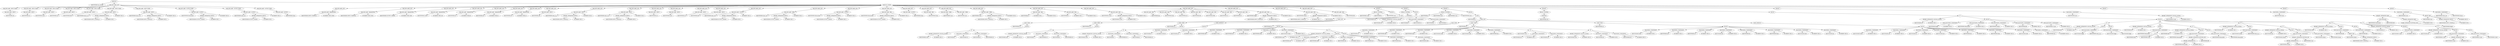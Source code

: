 digraph G {	
ranksep=.25;
	0 [label="MODULE"];
	1 [label="IDENTIFIERS:my_divider"];
	0 -> 1;
	2 [label="VAR_DECLARE_LIST"];
	0 -> 2;
	3 [label="VAR_DECLARE  INPUT PORT"];
	2 -> 3;
	4 [label="VAR_DECLARE  INPUT"];
	3 -> 4;
	5 [label="IDENTIFIERS:clk"];
	4 -> 5;
	16 [label="VAR_DECLARE  INPUT PORT"];
	2 -> 16;
	17 [label="VAR_DECLARE  INPUT"];
	16 -> 17;
	18 [label="IDENTIFIERS:rst"];
	17 -> 18;
	29 [label="VAR_DECLARE  INPUT PORT"];
	2 -> 29;
	30 [label="VAR_DECLARE  INPUT"];
	29 -> 30;
	31 [label="IDENTIFIERS:start"];
	30 -> 31;
	42 [label="VAR_DECLARE  INPUT PORT"];
	2 -> 42;
	43 [label="VAR_DECLARE  INPUT"];
	42 -> 43;
	44 [label="IDENTIFIERS:LA"];
	43 -> 44;
	55 [label="VAR_DECLARE  INPUT PORT"];
	2 -> 55;
	56 [label="VAR_DECLARE  INPUT"];
	55 -> 56;
	57 [label="IDENTIFIERS:EB"];
	56 -> 57;
	68 [label="VAR_DECLARE  INPUT PORT"];
	2 -> 68;
	69 [label="VAR_DECLARE  INPUT"];
	68 -> 69;
	70 [label="IDENTIFIERS:data_in_a"];
	69 -> 70;
	71 [label="BINARY_OPERATION MINUS"];
	69 -> 71;
	72 [label="IDENTIFIERS:INPUT_WIDTH_A"];
	71 -> 72;
	73 [label="NUMBERS DEC:1"];
	71 -> 73;
	74 [label="NUMBERS DEC:0"];
	69 -> 74;
	83 [label="VAR_DECLARE  INPUT PORT"];
	2 -> 83;
	84 [label="VAR_DECLARE  INPUT"];
	83 -> 84;
	85 [label="IDENTIFIERS:data_in_b"];
	84 -> 85;
	86 [label="BINARY_OPERATION MINUS"];
	84 -> 86;
	87 [label="IDENTIFIERS:INPUT_WIDTH_B"];
	86 -> 87;
	88 [label="NUMBERS DEC:1"];
	86 -> 88;
	89 [label="NUMBERS DEC:0"];
	84 -> 89;
	98 [label="VAR_DECLARE  OUTPUT PORT"];
	2 -> 98;
	99 [label="VAR_DECLARE  OUTPUT"];
	98 -> 99;
	100 [label="IDENTIFIERS:Remainder"];
	99 -> 100;
	101 [label="BINARY_OPERATION MINUS"];
	99 -> 101;
	102 [label="IDENTIFIERS:OUTPUT_WIDTH"];
	101 -> 102;
	103 [label="NUMBERS DEC:1"];
	101 -> 103;
	104 [label="NUMBERS DEC:0"];
	99 -> 104;
	113 [label="VAR_DECLARE  OUTPUT PORT"];
	2 -> 113;
	114 [label="VAR_DECLARE  OUTPUT"];
	113 -> 114;
	115 [label="IDENTIFIERS:data_out"];
	114 -> 115;
	116 [label="BINARY_OPERATION MINUS"];
	114 -> 116;
	117 [label="IDENTIFIERS:OUTPUT_WIDTH"];
	116 -> 117;
	118 [label="NUMBERS DEC:1"];
	116 -> 118;
	119 [label="NUMBERS DEC:0"];
	114 -> 119;
	128 [label="VAR_DECLARE  OUTPUT PORT"];
	2 -> 128;
	129 [label="VAR_DECLARE  OUTPUT"];
	128 -> 129;
	130 [label="IDENTIFIERS:Done"];
	129 -> 130;
	141 [label="MODULE_ITEMS"];
	0 -> 141;
	142 [label="VAR_DECLARE_LIST"];
	141 -> 142;
	143 [label="VAR_DECLARE  PARAMETER"];
	142 -> 143;
	144 [label="IDENTIFIERS:INPUT_WIDTH_A"];
	143 -> 144;
	149 [label="NUMBERS HEX:10000"];
	143 -> 149;
	150 [label="VAR_DECLARE_LIST"];
	141 -> 150;
	151 [label="VAR_DECLARE  PARAMETER"];
	150 -> 151;
	152 [label="IDENTIFIERS:INPUT_WIDTH_B"];
	151 -> 152;
	157 [label="NUMBERS HEX:10001"];
	151 -> 157;
	158 [label="VAR_DECLARE_LIST"];
	141 -> 158;
	159 [label="VAR_DECLARE  PARAMETER"];
	158 -> 159;
	160 [label="IDENTIFIERS:OUTPUT_WIDTH"];
	159 -> 160;
	165 [label="NUMBERS HEX:1000"];
	159 -> 165;
	166 [label="VAR_DECLARE_LIST"];
	141 -> 166;
	167 [label="VAR_DECLARE  PARAMETER"];
	166 -> 167;
	168 [label="IDENTIFIERS:LOGN"];
	167 -> 168;
	173 [label="NUMBERS HEX:100"];
	167 -> 173;
	174 [label="VAR_DECLARE_LIST"];
	141 -> 174;
	175 [label="VAR_DECLARE  PARAMETER"];
	174 -> 175;
	176 [label="IDENTIFIERS:S1"];
	175 -> 176;
	181 [label="NUMBERS HEX:00"];
	175 -> 181;
	182 [label="VAR_DECLARE_LIST"];
	141 -> 182;
	183 [label="VAR_DECLARE  PARAMETER"];
	182 -> 183;
	184 [label="IDENTIFIERS:S2"];
	183 -> 184;
	189 [label="NUMBERS HEX:01"];
	183 -> 189;
	190 [label="VAR_DECLARE_LIST"];
	141 -> 190;
	191 [label="VAR_DECLARE  PARAMETER"];
	190 -> 191;
	192 [label="IDENTIFIERS:S3"];
	191 -> 192;
	197 [label="NUMBERS HEX:10"];
	191 -> 197;
	198 [label="VAR_DECLARE_LIST"];
	141 -> 198;
	199 [label="VAR_DECLARE  INPUT"];
	198 -> 199;
	200 [label="IDENTIFIERS:clk"];
	199 -> 200;
	206 [label="VAR_DECLARE_LIST"];
	141 -> 206;
	207 [label="VAR_DECLARE  INPUT"];
	206 -> 207;
	208 [label="IDENTIFIERS:data_in_a"];
	207 -> 208;
	209 [label="BINARY_OPERATION MINUS"];
	207 -> 209;
	210 [label="IDENTIFIERS:INPUT_WIDTH_A"];
	209 -> 210;
	211 [label="NUMBERS DEC:1"];
	209 -> 211;
	212 [label="NUMBERS DEC:0"];
	207 -> 212;
	216 [label="VAR_DECLARE_LIST"];
	141 -> 216;
	217 [label="VAR_DECLARE  INPUT"];
	216 -> 217;
	218 [label="IDENTIFIERS:data_in_b"];
	217 -> 218;
	219 [label="BINARY_OPERATION MINUS"];
	217 -> 219;
	220 [label="IDENTIFIERS:INPUT_WIDTH_B"];
	219 -> 220;
	221 [label="NUMBERS DEC:1"];
	219 -> 221;
	222 [label="NUMBERS DEC:0"];
	217 -> 222;
	226 [label="VAR_DECLARE_LIST"];
	141 -> 226;
	227 [label="VAR_DECLARE  INPUT"];
	226 -> 227;
	228 [label="IDENTIFIERS:rst"];
	227 -> 228;
	234 [label="VAR_DECLARE_LIST"];
	141 -> 234;
	235 [label="VAR_DECLARE  INPUT"];
	234 -> 235;
	236 [label="IDENTIFIERS:start"];
	235 -> 236;
	242 [label="VAR_DECLARE_LIST"];
	141 -> 242;
	243 [label="VAR_DECLARE  INPUT"];
	242 -> 243;
	244 [label="IDENTIFIERS:LA"];
	243 -> 244;
	250 [label="VAR_DECLARE_LIST"];
	141 -> 250;
	251 [label="VAR_DECLARE  INPUT"];
	250 -> 251;
	252 [label="IDENTIFIERS:EB"];
	251 -> 252;
	258 [label="VAR_DECLARE_LIST"];
	141 -> 258;
	259 [label="VAR_DECLARE  OUTPUT"];
	258 -> 259;
	260 [label="IDENTIFIERS:data_out"];
	259 -> 260;
	261 [label="BINARY_OPERATION MINUS"];
	259 -> 261;
	262 [label="IDENTIFIERS:OUTPUT_WIDTH"];
	261 -> 262;
	263 [label="NUMBERS DEC:1"];
	261 -> 263;
	264 [label="NUMBERS DEC:0"];
	259 -> 264;
	268 [label="VAR_DECLARE_LIST"];
	141 -> 268;
	269 [label="VAR_DECLARE  WIRE"];
	268 -> 269;
	270 [label="IDENTIFIERS:data_out"];
	269 -> 270;
	271 [label="BINARY_OPERATION MINUS"];
	269 -> 271;
	272 [label="IDENTIFIERS:OUTPUT_WIDTH"];
	271 -> 272;
	273 [label="NUMBERS DEC:1"];
	271 -> 273;
	274 [label="NUMBERS DEC:0"];
	269 -> 274;
	278 [label="VAR_DECLARE_LIST"];
	141 -> 278;
	279 [label="VAR_DECLARE  OUTPUT"];
	278 -> 279;
	280 [label="IDENTIFIERS:Remainder"];
	279 -> 280;
	281 [label="BINARY_OPERATION MINUS"];
	279 -> 281;
	282 [label="IDENTIFIERS:OUTPUT_WIDTH"];
	281 -> 282;
	283 [label="NUMBERS DEC:1"];
	281 -> 283;
	284 [label="NUMBERS DEC:0"];
	279 -> 284;
	288 [label="VAR_DECLARE_LIST"];
	141 -> 288;
	289 [label="VAR_DECLARE  REG"];
	288 -> 289;
	290 [label="IDENTIFIERS:Remainder"];
	289 -> 290;
	291 [label="BINARY_OPERATION MINUS"];
	289 -> 291;
	292 [label="IDENTIFIERS:OUTPUT_WIDTH"];
	291 -> 292;
	293 [label="NUMBERS DEC:1"];
	291 -> 293;
	294 [label="NUMBERS DEC:0"];
	289 -> 294;
	298 [label="VAR_DECLARE_LIST"];
	141 -> 298;
	299 [label="VAR_DECLARE  OUTPUT"];
	298 -> 299;
	300 [label="IDENTIFIERS:Done"];
	299 -> 300;
	306 [label="VAR_DECLARE_LIST"];
	141 -> 306;
	307 [label="VAR_DECLARE  REG"];
	306 -> 307;
	308 [label="IDENTIFIERS:Done"];
	307 -> 308;
	314 [label="VAR_DECLARE_LIST"];
	141 -> 314;
	315 [label="VAR_DECLARE  WIRE"];
	314 -> 315;
	316 [label="IDENTIFIERS:Cout"];
	315 -> 316;
	322 [label="VAR_DECLARE  WIRE"];
	314 -> 322;
	323 [label="IDENTIFIERS:zero"];
	322 -> 323;
	329 [label="VAR_DECLARE_LIST"];
	141 -> 329;
	330 [label="VAR_DECLARE  WIRE"];
	329 -> 330;
	331 [label="IDENTIFIERS:Sum"];
	330 -> 331;
	332 [label="BINARY_OPERATION MINUS"];
	330 -> 332;
	333 [label="IDENTIFIERS:INPUT_WIDTH_A"];
	332 -> 333;
	334 [label="NUMBERS DEC:1"];
	332 -> 334;
	335 [label="NUMBERS DEC:0"];
	330 -> 335;
	339 [label="VAR_DECLARE_LIST"];
	141 -> 339;
	340 [label="VAR_DECLARE  REG"];
	339 -> 340;
	341 [label="IDENTIFIERS:y"];
	340 -> 341;
	342 [label="NUMBERS DEC:1"];
	340 -> 342;
	343 [label="NUMBERS DEC:0"];
	340 -> 343;
	347 [label="VAR_DECLARE  REG"];
	339 -> 347;
	348 [label="IDENTIFIERS:Y"];
	347 -> 348;
	349 [label="NUMBERS DEC:1"];
	347 -> 349;
	350 [label="NUMBERS DEC:0"];
	347 -> 350;
	354 [label="VAR_DECLARE_LIST"];
	141 -> 354;
	355 [label="VAR_DECLARE  REG"];
	354 -> 355;
	356 [label="IDENTIFIERS:Count"];
	355 -> 356;
	357 [label="BINARY_OPERATION MINUS"];
	355 -> 357;
	358 [label="IDENTIFIERS:LOGN"];
	357 -> 358;
	359 [label="NUMBERS DEC:1"];
	357 -> 359;
	360 [label="NUMBERS DEC:0"];
	355 -> 360;
	364 [label="VAR_DECLARE_LIST"];
	141 -> 364;
	365 [label="VAR_DECLARE  REG"];
	364 -> 365;
	366 [label="IDENTIFIERS:EA"];
	365 -> 366;
	372 [label="VAR_DECLARE  REG"];
	364 -> 372;
	373 [label="IDENTIFIERS:Rsel"];
	372 -> 373;
	379 [label="VAR_DECLARE  REG"];
	364 -> 379;
	380 [label="IDENTIFIERS:LR"];
	379 -> 380;
	386 [label="VAR_DECLARE  REG"];
	364 -> 386;
	387 [label="IDENTIFIERS:ER"];
	386 -> 387;
	393 [label="VAR_DECLARE  REG"];
	364 -> 393;
	394 [label="IDENTIFIERS:ER0"];
	393 -> 394;
	400 [label="VAR_DECLARE  REG"];
	364 -> 400;
	401 [label="IDENTIFIERS:LC"];
	400 -> 401;
	407 [label="VAR_DECLARE  REG"];
	364 -> 407;
	408 [label="IDENTIFIERS:EC"];
	407 -> 408;
	414 [label="VAR_DECLARE_LIST"];
	141 -> 414;
	415 [label="VAR_DECLARE  REG"];
	414 -> 415;
	416 [label="IDENTIFIERS:RegB"];
	415 -> 416;
	417 [label="BINARY_OPERATION MINUS"];
	415 -> 417;
	418 [label="IDENTIFIERS:INPUT_WIDTH_B"];
	417 -> 418;
	419 [label="NUMBERS DEC:1"];
	417 -> 419;
	420 [label="NUMBERS DEC:0"];
	415 -> 420;
	424 [label="VAR_DECLARE_LIST"];
	141 -> 424;
	425 [label="VAR_DECLARE  REG"];
	424 -> 425;
	426 [label="IDENTIFIERS:DataA"];
	425 -> 426;
	427 [label="BINARY_OPERATION MINUS"];
	425 -> 427;
	428 [label="IDENTIFIERS:INPUT_WIDTH_A"];
	427 -> 428;
	429 [label="NUMBERS DEC:1"];
	427 -> 429;
	430 [label="NUMBERS DEC:0"];
	425 -> 430;
	434 [label="VAR_DECLARE_LIST"];
	141 -> 434;
	435 [label="VAR_DECLARE  REG"];
	434 -> 435;
	436 [label="IDENTIFIERS:ff0"];
	435 -> 436;
	442 [label="ALWAYS"];
	141 -> 442;
	443 [label="DELAY_CONTROL"];
	442 -> 443;
	444 [label="IDENTIFIERS:start"];
	443 -> 444;
	445 [label="IDENTIFIERS:y"];
	443 -> 445;
	446 [label="IDENTIFIERS:zero"];
	443 -> 446;
	447 [label="BLOCK"];
	442 -> 447;
	448 [label="CASE"];
	447 -> 448;
	449 [label="IDENTIFIERS:y"];
	448 -> 449;
	450 [label="CASE_LIST"];
	448 -> 450;
	451 [label="CASE_ITEM"];
	450 -> 451;
	452 [label="IDENTIFIERS:S1"];
	451 -> 452;
	453 [label="BLOCK"];
	451 -> 453;
	454 [label="IF"];
	453 -> 454;
	455 [label="BINARY_OPERATION LOGICAL_EQUAL"];
	454 -> 455;
	456 [label="IDENTIFIERS:start"];
	455 -> 456;
	457 [label="NUMBERS DEC:0"];
	455 -> 457;
	458 [label="BLOCKING_STATEMENT"];
	454 -> 458;
	459 [label="IDENTIFIERS:Y"];
	458 -> 459;
	460 [label="IDENTIFIERS:S1"];
	458 -> 460;
	461 [label="BLOCKING_STATEMENT"];
	454 -> 461;
	462 [label="IDENTIFIERS:Y"];
	461 -> 462;
	463 [label="IDENTIFIERS:S2"];
	461 -> 463;
	464 [label="CASE_ITEM"];
	450 -> 464;
	465 [label="IDENTIFIERS:S2"];
	464 -> 465;
	466 [label="BLOCK"];
	464 -> 466;
	467 [label="IF"];
	466 -> 467;
	468 [label="BINARY_OPERATION LOGICAL_EQUAL"];
	467 -> 468;
	469 [label="IDENTIFIERS:zero"];
	468 -> 469;
	470 [label="NUMBERS DEC:0"];
	468 -> 470;
	471 [label="BLOCKING_STATEMENT"];
	467 -> 471;
	472 [label="IDENTIFIERS:Y"];
	471 -> 472;
	473 [label="IDENTIFIERS:S2"];
	471 -> 473;
	474 [label="BLOCKING_STATEMENT"];
	467 -> 474;
	475 [label="IDENTIFIERS:Y"];
	474 -> 475;
	476 [label="IDENTIFIERS:S3"];
	474 -> 476;
	477 [label="CASE_ITEM"];
	450 -> 477;
	478 [label="IDENTIFIERS:S3"];
	477 -> 478;
	479 [label="BLOCK"];
	477 -> 479;
	480 [label="IF"];
	479 -> 480;
	481 [label="BINARY_OPERATION LOGICAL_EQUAL"];
	480 -> 481;
	482 [label="IDENTIFIERS:start"];
	481 -> 482;
	483 [label="NUMBERS DEC:1"];
	481 -> 483;
	484 [label="BLOCKING_STATEMENT"];
	480 -> 484;
	485 [label="IDENTIFIERS:Y"];
	484 -> 485;
	486 [label="IDENTIFIERS:S3"];
	484 -> 486;
	487 [label="BLOCKING_STATEMENT"];
	480 -> 487;
	488 [label="IDENTIFIERS:Y"];
	487 -> 488;
	489 [label="IDENTIFIERS:S1"];
	487 -> 489;
	490 [label="CASE_DEFAULT"];
	450 -> 490;
	491 [label="BLOCK"];
	490 -> 491;
	492 [label="BLOCKING_STATEMENT"];
	491 -> 492;
	493 [label="IDENTIFIERS:Y"];
	492 -> 493;
	494 [label="NUMBERS BIN:00"];
	492 -> 494;
	495 [label="ALWAYS"];
	141 -> 495;
	496 [label="DELAY_CONTROL"];
	495 -> 496;
	497 [label="POSEDGE"];
	496 -> 497;
	498 [label="IDENTIFIERS:clk"];
	497 -> 498;
	499 [label="BLOCK"];
	495 -> 499;
	500 [label="IF"];
	499 -> 500;
	501 [label="BINARY_OPERATION LOGICAL_EQUAL"];
	500 -> 501;
	502 [label="IDENTIFIERS:rst"];
	501 -> 502;
	503 [label="NUMBERS DEC:0"];
	501 -> 503;
	504 [label="NON_BLOCKING_STATEMENT"];
	500 -> 504;
	505 [label="IDENTIFIERS:y"];
	504 -> 505;
	506 [label="IDENTIFIERS:S1"];
	504 -> 506;
	507 [label="NON_BLOCKING_STATEMENT"];
	500 -> 507;
	508 [label="IDENTIFIERS:y"];
	507 -> 508;
	509 [label="IDENTIFIERS:Y"];
	507 -> 509;
	510 [label="ALWAYS"];
	141 -> 510;
	511 [label="DELAY_CONTROL"];
	510 -> 511;
	512 [label="IDENTIFIERS:y"];
	511 -> 512;
	513 [label="IDENTIFIERS:start"];
	511 -> 513;
	514 [label="IDENTIFIERS:Cout"];
	511 -> 514;
	515 [label="IDENTIFIERS:zero"];
	511 -> 515;
	516 [label="BLOCK"];
	510 -> 516;
	517 [label="CASE"];
	516 -> 517;
	518 [label="IDENTIFIERS:y"];
	517 -> 518;
	519 [label="CASE_LIST"];
	517 -> 519;
	520 [label="CASE_ITEM"];
	519 -> 520;
	521 [label="IDENTIFIERS:S1"];
	520 -> 521;
	522 [label="BLOCK"];
	520 -> 522;
	523 [label="BLOCKING_STATEMENT"];
	522 -> 523;
	524 [label="IDENTIFIERS:LC"];
	523 -> 524;
	525 [label="NUMBERS DEC:1"];
	523 -> 525;
	526 [label="BLOCKING_STATEMENT"];
	522 -> 526;
	527 [label="IDENTIFIERS:ER"];
	526 -> 527;
	528 [label="NUMBERS DEC:1"];
	526 -> 528;
	529 [label="BLOCKING_STATEMENT"];
	522 -> 529;
	530 [label="IDENTIFIERS:EC"];
	529 -> 530;
	531 [label="NUMBERS DEC:0"];
	529 -> 531;
	532 [label="BLOCKING_STATEMENT"];
	522 -> 532;
	533 [label="IDENTIFIERS:Rsel"];
	532 -> 533;
	534 [label="NUMBERS DEC:0"];
	532 -> 534;
	535 [label="BLOCKING_STATEMENT"];
	522 -> 535;
	536 [label="IDENTIFIERS:Done"];
	535 -> 536;
	537 [label="NUMBERS DEC:0"];
	535 -> 537;
	538 [label="IF"];
	522 -> 538;
	539 [label="BINARY_OPERATION LOGICAL_EQUAL"];
	538 -> 539;
	540 [label="IDENTIFIERS:start"];
	539 -> 540;
	541 [label="NUMBERS DEC:0"];
	539 -> 541;
	542 [label="BLOCK"];
	538 -> 542;
	543 [label="BLOCKING_STATEMENT"];
	542 -> 543;
	544 [label="IDENTIFIERS:LR"];
	543 -> 544;
	545 [label="NUMBERS DEC:1"];
	543 -> 545;
	546 [label="BLOCKING_STATEMENT"];
	542 -> 546;
	547 [label="IDENTIFIERS:ER0"];
	546 -> 547;
	548 [label="NUMBERS DEC:1"];
	546 -> 548;
	549 [label="BLOCKING_STATEMENT"];
	542 -> 549;
	550 [label="IDENTIFIERS:EA"];
	549 -> 550;
	551 [label="NUMBERS DEC:0"];
	549 -> 551;
	552 [label="BLOCK"];
	538 -> 552;
	553 [label="BLOCKING_STATEMENT"];
	552 -> 553;
	554 [label="IDENTIFIERS:LR"];
	553 -> 554;
	555 [label="NUMBERS DEC:0"];
	553 -> 555;
	556 [label="BLOCKING_STATEMENT"];
	552 -> 556;
	557 [label="IDENTIFIERS:EA"];
	556 -> 557;
	558 [label="NUMBERS DEC:1"];
	556 -> 558;
	559 [label="BLOCKING_STATEMENT"];
	552 -> 559;
	560 [label="IDENTIFIERS:ER0"];
	559 -> 560;
	561 [label="NUMBERS DEC:1"];
	559 -> 561;
	562 [label="CASE_ITEM"];
	519 -> 562;
	563 [label="IDENTIFIERS:S2"];
	562 -> 563;
	564 [label="BLOCK"];
	562 -> 564;
	565 [label="BLOCKING_STATEMENT"];
	564 -> 565;
	566 [label="IDENTIFIERS:LC"];
	565 -> 566;
	567 [label="NUMBERS DEC:0"];
	565 -> 567;
	568 [label="BLOCKING_STATEMENT"];
	564 -> 568;
	569 [label="IDENTIFIERS:ER"];
	568 -> 569;
	570 [label="NUMBERS DEC:1"];
	568 -> 570;
	571 [label="BLOCKING_STATEMENT"];
	564 -> 571;
	572 [label="IDENTIFIERS:Rsel"];
	571 -> 572;
	573 [label="NUMBERS DEC:1"];
	571 -> 573;
	574 [label="BLOCKING_STATEMENT"];
	564 -> 574;
	575 [label="IDENTIFIERS:Done"];
	574 -> 575;
	576 [label="NUMBERS DEC:0"];
	574 -> 576;
	577 [label="BLOCKING_STATEMENT"];
	564 -> 577;
	578 [label="IDENTIFIERS:ER0"];
	577 -> 578;
	579 [label="NUMBERS DEC:1"];
	577 -> 579;
	580 [label="BLOCKING_STATEMENT"];
	564 -> 580;
	581 [label="IDENTIFIERS:EA"];
	580 -> 581;
	582 [label="NUMBERS DEC:1"];
	580 -> 582;
	583 [label="IF"];
	564 -> 583;
	584 [label="IDENTIFIERS:Cout"];
	583 -> 584;
	585 [label="BLOCKING_STATEMENT"];
	583 -> 585;
	586 [label="IDENTIFIERS:LR"];
	585 -> 586;
	587 [label="NUMBERS DEC:1"];
	585 -> 587;
	588 [label="BLOCKING_STATEMENT"];
	583 -> 588;
	589 [label="IDENTIFIERS:LR"];
	588 -> 589;
	590 [label="NUMBERS DEC:0"];
	588 -> 590;
	591 [label="IF"];
	564 -> 591;
	592 [label="BINARY_OPERATION LOGICAL_EQUAL"];
	591 -> 592;
	593 [label="IDENTIFIERS:zero"];
	592 -> 593;
	594 [label="NUMBERS DEC:0"];
	592 -> 594;
	595 [label="BLOCKING_STATEMENT"];
	591 -> 595;
	596 [label="IDENTIFIERS:EC"];
	595 -> 596;
	597 [label="NUMBERS DEC:1"];
	595 -> 597;
	598 [label="BLOCKING_STATEMENT"];
	591 -> 598;
	599 [label="IDENTIFIERS:EC"];
	598 -> 599;
	600 [label="NUMBERS DEC:0"];
	598 -> 600;
	601 [label="CASE_ITEM"];
	519 -> 601;
	602 [label="IDENTIFIERS:S3"];
	601 -> 602;
	603 [label="BLOCK"];
	601 -> 603;
	604 [label="BLOCKING_STATEMENT"];
	603 -> 604;
	605 [label="IDENTIFIERS:Done"];
	604 -> 605;
	606 [label="NUMBERS DEC:1"];
	604 -> 606;
	607 [label="BLOCKING_STATEMENT"];
	603 -> 607;
	608 [label="IDENTIFIERS:LR"];
	607 -> 608;
	609 [label="NUMBERS DEC:0"];
	607 -> 609;
	610 [label="BLOCKING_STATEMENT"];
	603 -> 610;
	611 [label="IDENTIFIERS:LC"];
	610 -> 611;
	612 [label="NUMBERS DEC:0"];
	610 -> 612;
	613 [label="BLOCKING_STATEMENT"];
	603 -> 613;
	614 [label="IDENTIFIERS:ER"];
	613 -> 614;
	615 [label="NUMBERS DEC:0"];
	613 -> 615;
	616 [label="BLOCKING_STATEMENT"];
	603 -> 616;
	617 [label="IDENTIFIERS:EC"];
	616 -> 617;
	618 [label="NUMBERS DEC:0"];
	616 -> 618;
	619 [label="BLOCKING_STATEMENT"];
	603 -> 619;
	620 [label="IDENTIFIERS:Rsel"];
	619 -> 620;
	621 [label="NUMBERS DEC:0"];
	619 -> 621;
	622 [label="BLOCKING_STATEMENT"];
	603 -> 622;
	623 [label="IDENTIFIERS:ER0"];
	622 -> 623;
	624 [label="NUMBERS DEC:0"];
	622 -> 624;
	625 [label="BLOCKING_STATEMENT"];
	603 -> 625;
	626 [label="IDENTIFIERS:EA"];
	625 -> 626;
	627 [label="NUMBERS DEC:0"];
	625 -> 627;
	628 [label="CASE_DEFAULT"];
	519 -> 628;
	629 [label="BLOCK"];
	628 -> 629;
	630 [label="BLOCKING_STATEMENT"];
	629 -> 630;
	631 [label="IDENTIFIERS:Done"];
	630 -> 631;
	632 [label="NUMBERS DEC:0"];
	630 -> 632;
	633 [label="BLOCKING_STATEMENT"];
	629 -> 633;
	634 [label="IDENTIFIERS:LR"];
	633 -> 634;
	635 [label="NUMBERS DEC:0"];
	633 -> 635;
	636 [label="BLOCKING_STATEMENT"];
	629 -> 636;
	637 [label="IDENTIFIERS:LC"];
	636 -> 637;
	638 [label="NUMBERS DEC:0"];
	636 -> 638;
	639 [label="BLOCKING_STATEMENT"];
	629 -> 639;
	640 [label="IDENTIFIERS:ER"];
	639 -> 640;
	641 [label="NUMBERS DEC:0"];
	639 -> 641;
	642 [label="BLOCKING_STATEMENT"];
	629 -> 642;
	643 [label="IDENTIFIERS:EC"];
	642 -> 643;
	644 [label="NUMBERS DEC:0"];
	642 -> 644;
	645 [label="BLOCKING_STATEMENT"];
	629 -> 645;
	646 [label="IDENTIFIERS:Rsel"];
	645 -> 646;
	647 [label="NUMBERS DEC:0"];
	645 -> 647;
	648 [label="BLOCKING_STATEMENT"];
	629 -> 648;
	649 [label="IDENTIFIERS:ER0"];
	648 -> 649;
	650 [label="NUMBERS DEC:0"];
	648 -> 650;
	651 [label="BLOCKING_STATEMENT"];
	629 -> 651;
	652 [label="IDENTIFIERS:EA"];
	651 -> 652;
	653 [label="NUMBERS DEC:0"];
	651 -> 653;
	654 [label="ALWAYS"];
	141 -> 654;
	655 [label="DELAY_CONTROL"];
	654 -> 655;
	656 [label="POSEDGE"];
	655 -> 656;
	657 [label="IDENTIFIERS:clk"];
	656 -> 657;
	658 [label="BLOCK"];
	654 -> 658;
	659 [label="IF"];
	658 -> 659;
	660 [label="BINARY_OPERATION LOGICAL_EQUAL"];
	659 -> 660;
	661 [label="IDENTIFIERS:rst"];
	660 -> 661;
	662 [label="NUMBERS DEC:1"];
	660 -> 662;
	663 [label="BLOCK"];
	659 -> 663;
	664 [label="NON_BLOCKING_STATEMENT"];
	663 -> 664;
	665 [label="IDENTIFIERS:RegB"];
	664 -> 665;
	666 [label="NUMBERS DEC:0"];
	664 -> 666;
	667 [label="NON_BLOCKING_STATEMENT"];
	663 -> 667;
	668 [label="IDENTIFIERS:Remainder"];
	667 -> 668;
	669 [label="NUMBERS DEC:0"];
	667 -> 669;
	670 [label="NON_BLOCKING_STATEMENT"];
	663 -> 670;
	671 [label="IDENTIFIERS:DataA"];
	670 -> 671;
	672 [label="NUMBERS DEC:0"];
	670 -> 672;
	673 [label="NON_BLOCKING_STATEMENT"];
	663 -> 673;
	674 [label="IDENTIFIERS:ff0"];
	673 -> 674;
	675 [label="NUMBERS DEC:0"];
	673 -> 675;
	676 [label="NON_BLOCKING_STATEMENT"];
	663 -> 676;
	677 [label="IDENTIFIERS:Count"];
	676 -> 677;
	678 [label="NUMBERS DEC:0"];
	676 -> 678;
	679 [label="BLOCK"];
	659 -> 679;
	680 [label="IF"];
	679 -> 680;
	681 [label="BINARY_OPERATION LOGICAL_EQUAL"];
	680 -> 681;
	682 [label="IDENTIFIERS:EB"];
	681 -> 682;
	683 [label="NUMBERS DEC:1"];
	681 -> 683;
	684 [label="BLOCK"];
	680 -> 684;
	685 [label="NON_BLOCKING_STATEMENT"];
	684 -> 685;
	686 [label="IDENTIFIERS:RegB"];
	685 -> 686;
	687 [label="IDENTIFIERS:data_in_b"];
	685 -> 687;
	688 [label="BLOCK"];
	680 -> 688;
	689 [label="NON_BLOCKING_STATEMENT"];
	688 -> 689;
	690 [label="IDENTIFIERS:RegB"];
	689 -> 690;
	691 [label="IDENTIFIERS:RegB"];
	689 -> 691;
	692 [label="IF"];
	679 -> 692;
	693 [label="BINARY_OPERATION LOGICAL_EQUAL"];
	692 -> 693;
	694 [label="IDENTIFIERS:LR"];
	693 -> 694;
	695 [label="NUMBERS DEC:1"];
	693 -> 695;
	696 [label="BLOCK"];
	692 -> 696;
	697 [label="NON_BLOCKING_STATEMENT"];
	696 -> 697;
	698 [label="IDENTIFIERS:Remainder"];
	697 -> 698;
	699 [label="IF_Q"];
	697 -> 699;
	700 [label="IDENTIFIERS:Rsel"];
	699 -> 700;
	701 [label="IDENTIFIERS:Sum"];
	699 -> 701;
	702 [label="NUMBERS DEC:0"];
	699 -> 702;
	703 [label="IF"];
	692 -> 703;
	704 [label="BINARY_OPERATION LOGICAL_EQUAL"];
	703 -> 704;
	705 [label="IDENTIFIERS:ER"];
	704 -> 705;
	706 [label="NUMBERS DEC:1"];
	704 -> 706;
	707 [label="BLOCK"];
	703 -> 707;
	708 [label="NON_BLOCKING_STATEMENT"];
	707 -> 708;
	709 [label="IDENTIFIERS:Remainder"];
	708 -> 709;
	710 [label="BINARY_OPERATION BITWISE_OR"];
	708 -> 710;
	711 [label="BINARY_OPERATION SL"];
	710 -> 711;
	712 [label="IDENTIFIERS:Remainder"];
	711 -> 712;
	713 [label="NUMBERS DEC:1"];
	711 -> 713;
	714 [label="IDENTIFIERS:ff0"];
	710 -> 714;
	715 [label="BLOCK"];
	703 -> 715;
	716 [label="NON_BLOCKING_STATEMENT"];
	715 -> 716;
	717 [label="IDENTIFIERS:Remainder"];
	716 -> 717;
	718 [label="IDENTIFIERS:Remainder"];
	716 -> 718;
	719 [label="IF"];
	679 -> 719;
	720 [label="BINARY_OPERATION LOGICAL_EQUAL"];
	719 -> 720;
	721 [label="IDENTIFIERS:LA"];
	720 -> 721;
	722 [label="NUMBERS DEC:1"];
	720 -> 722;
	723 [label="BLOCK"];
	719 -> 723;
	724 [label="NON_BLOCKING_STATEMENT"];
	723 -> 724;
	725 [label="IDENTIFIERS:DataA"];
	724 -> 725;
	726 [label="IDENTIFIERS:data_in_a"];
	724 -> 726;
	727 [label="IF"];
	719 -> 727;
	728 [label="BINARY_OPERATION LOGICAL_EQUAL"];
	727 -> 728;
	729 [label="IDENTIFIERS:EA"];
	728 -> 729;
	730 [label="NUMBERS DEC:1"];
	728 -> 730;
	731 [label="BLOCK"];
	727 -> 731;
	732 [label="NON_BLOCKING_STATEMENT"];
	731 -> 732;
	733 [label="IDENTIFIERS:DataA"];
	732 -> 733;
	734 [label="BINARY_OPERATION BITWISE_OR"];
	732 -> 734;
	735 [label="BINARY_OPERATION SL"];
	734 -> 735;
	736 [label="IDENTIFIERS:DataA"];
	735 -> 736;
	737 [label="NUMBERS DEC:1"];
	735 -> 737;
	738 [label="IDENTIFIERS:Cout"];
	734 -> 738;
	739 [label="BLOCK"];
	727 -> 739;
	740 [label="NON_BLOCKING_STATEMENT"];
	739 -> 740;
	741 [label="IDENTIFIERS:DataA"];
	740 -> 741;
	742 [label="IDENTIFIERS:DataA"];
	740 -> 742;
	743 [label="IF"];
	679 -> 743;
	744 [label="BINARY_OPERATION LOGICAL_EQUAL"];
	743 -> 744;
	745 [label="IDENTIFIERS:ER0"];
	744 -> 745;
	746 [label="NUMBERS DEC:1"];
	744 -> 746;
	747 [label="BLOCK"];
	743 -> 747;
	748 [label="NON_BLOCKING_STATEMENT"];
	747 -> 748;
	749 [label="IDENTIFIERS:ff0"];
	748 -> 749;
	750 [label="ARRAY_REF"];
	748 -> 750;
	751 [label="IDENTIFIERS:DataA"];
	750 -> 751;
	752 [label="BINARY_OPERATION MINUS"];
	750 -> 752;
	753 [label="IDENTIFIERS:INPUT_WIDTH_A"];
	752 -> 753;
	754 [label="NUMBERS DEC:1"];
	752 -> 754;
	755 [label="BLOCK"];
	743 -> 755;
	756 [label="NON_BLOCKING_STATEMENT"];
	755 -> 756;
	757 [label="IDENTIFIERS:ff0"];
	756 -> 757;
	758 [label="NUMBERS DEC:0"];
	756 -> 758;
	759 [label="IF"];
	679 -> 759;
	760 [label="BINARY_OPERATION LOGICAL_EQUAL"];
	759 -> 760;
	761 [label="IDENTIFIERS:LC"];
	760 -> 761;
	762 [label="NUMBERS DEC:1"];
	760 -> 762;
	763 [label="BLOCK"];
	759 -> 763;
	764 [label="NON_BLOCKING_STATEMENT"];
	763 -> 764;
	765 [label="IDENTIFIERS:Count"];
	764 -> 765;
	766 [label="NUMBERS DEC:0"];
	764 -> 766;
	767 [label="IF"];
	759 -> 767;
	768 [label="BINARY_OPERATION LOGICAL_EQUAL"];
	767 -> 768;
	769 [label="IDENTIFIERS:EC"];
	768 -> 769;
	770 [label="NUMBERS DEC:1"];
	768 -> 770;
	771 [label="BLOCK"];
	767 -> 771;
	772 [label="NON_BLOCKING_STATEMENT"];
	771 -> 772;
	773 [label="IDENTIFIERS:Count"];
	772 -> 773;
	774 [label="BINARY_OPERATION ADD"];
	772 -> 774;
	775 [label="IDENTIFIERS:Count"];
	774 -> 775;
	776 [label="NUMBERS DEC:1"];
	774 -> 776;
	777 [label="BLOCK"];
	767 -> 777;
	778 [label="NON_BLOCKING_STATEMENT"];
	777 -> 778;
	779 [label="IDENTIFIERS:Count"];
	778 -> 779;
	780 [label="IDENTIFIERS:Count"];
	778 -> 780;
	781 [label="ASSIGN"];
	141 -> 781;
	782 [label="BLOCKING_STATEMENT"];
	781 -> 782;
	783 [label="IDENTIFIERS:zero"];
	782 -> 783;
	784 [label="BINARY_OPERATION LOGICAL_EQUAL"];
	782 -> 784;
	785 [label="IDENTIFIERS:Count"];
	784 -> 785;
	786 [label="NUMBERS DEC:0"];
	784 -> 786;
	787 [label="ASSIGN"];
	141 -> 787;
	788 [label="BLOCKING_STATEMENT"];
	787 -> 788;
	789 [label="IDENTIFIERS:Sum"];
	788 -> 789;
	790 [label="BINARY_OPERATION ADD"];
	788 -> 790;
	791 [label="CONCATENATE"];
	790 -> 791;
	792 [label="IDENTIFIERS:Remainder"];
	791 -> 792;
	793 [label="IDENTIFIERS:ff0"];
	791 -> 793;
	794 [label="BINARY_OPERATION ADD"];
	790 -> 794;
	795 [label="UNARY_OPERATION BITWISE_NOT"];
	794 -> 795;
	796 [label="IDENTIFIERS:RegB"];
	795 -> 796;
	797 [label="NUMBERS DEC:1"];
	794 -> 797;
	798 [label="ASSIGN"];
	141 -> 798;
	799 [label="BLOCKING_STATEMENT"];
	798 -> 799;
	800 [label="IDENTIFIERS:Cout"];
	799 -> 800;
	801 [label="RANGE_REF"];
	799 -> 801;
	802 [label="IDENTIFIERS:Sum"];
	801 -> 802;
	803 [label="BINARY_OPERATION MINUS"];
	801 -> 803;
	804 [label="IDENTIFIERS:INPUT_WIDTH_A"];
	803 -> 804;
	805 [label="NUMBERS DEC:1"];
	803 -> 805;
	806 [label="NUMBERS DEC:0"];
	801 -> 806;
	807 [label="ASSIGN"];
	141 -> 807;
	808 [label="BLOCKING_STATEMENT"];
	807 -> 808;
	809 [label="IDENTIFIERS:data_out"];
	808 -> 809;
	810 [label="IDENTIFIERS:DataA"];
	808 -> 810;
}
